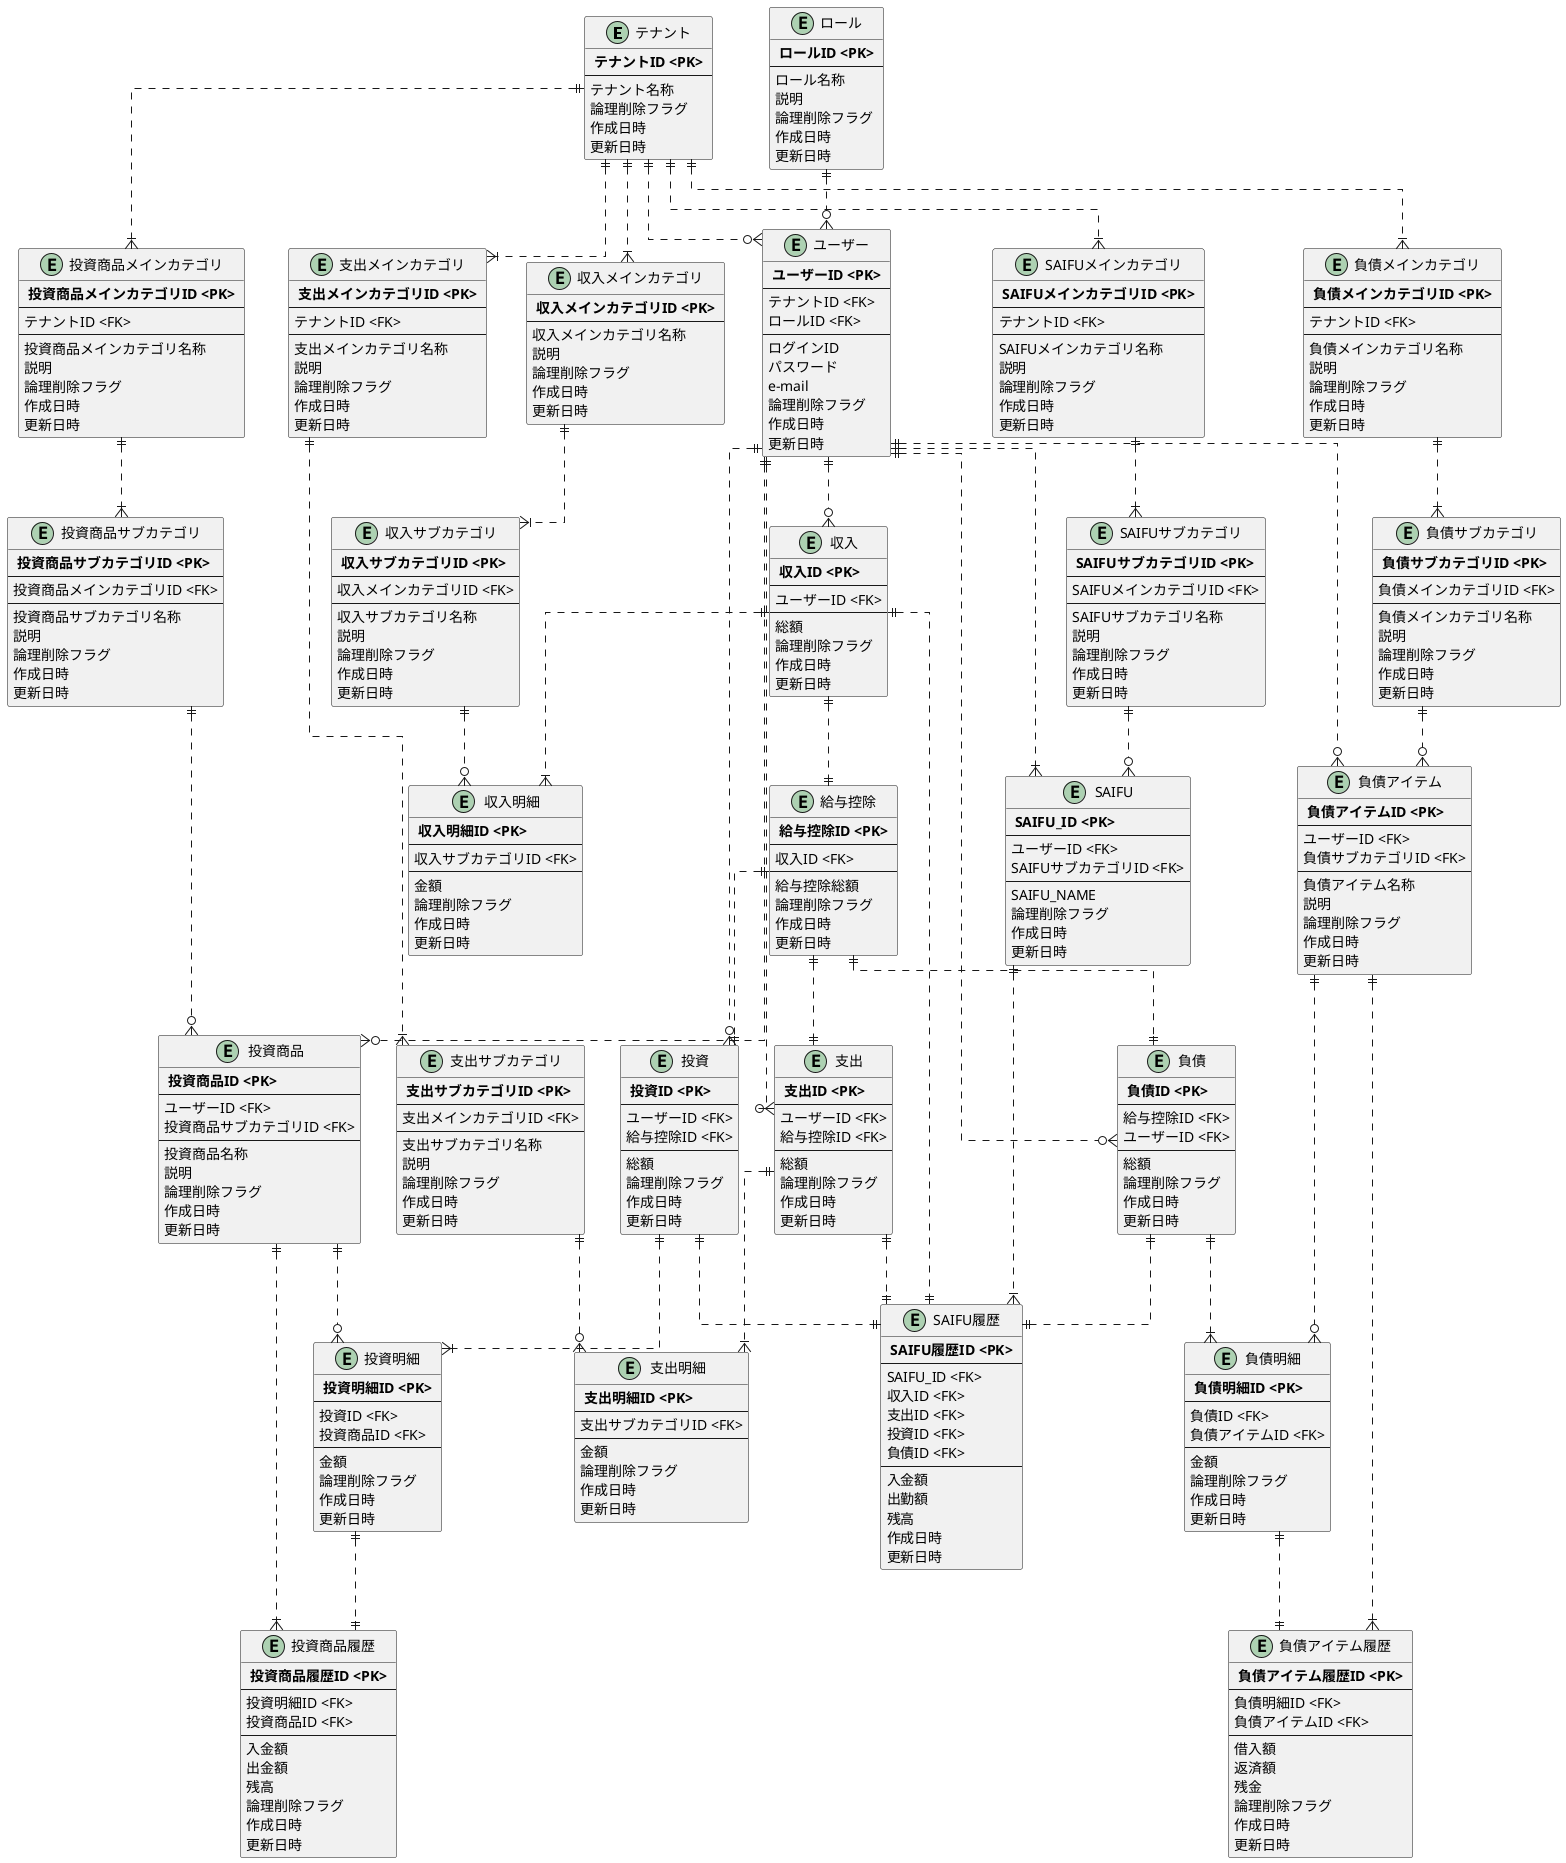 
@startuml ER_Concept
skinparam linetype ortho

' Entity
entity "テナント" as tenant {
  ** テナントID <PK> **
  --
  テナント名称
  論理削除フラグ
  作成日時
  更新日時
}

entity "ユーザー" as user {
  ** ユーザーID <PK> **
  --
  テナントID <FK>
  ロールID <FK>
  --
  ログインID
  パスワード
  e-mail
  論理削除フラグ
  作成日時
  更新日時
}

entity "ロール" as role {
  ** ロールID <PK> **
  --
  ロール名称
  説明
  論理削除フラグ
  作成日時
  更新日時
}

entity "SAIFU" as saifu {
  ** SAIFU_ID <PK> **
  --
  ユーザーID <FK>
  SAIFUサブカテゴリID <FK>
  --
  SAIFU_NAME
  論理削除フラグ
  作成日時
  更新日時
}

entity "SAIFUメインカテゴリ" as saifuCategoryMain {
  ** SAIFUメインカテゴリID <PK> **
  --
  テナントID <FK>
  --
  SAIFUメインカテゴリ名称
  説明
  論理削除フラグ
  作成日時
  更新日時
}

entity "SAIFUサブカテゴリ" as saifuCategorySub {
  ** SAIFUサブカテゴリID <PK> **
  --
  SAIFUメインカテゴリID <FK>
  --
  SAIFUサブカテゴリ名称
  説明
  論理削除フラグ
  作成日時
  更新日時
}

entity "SAIFU履歴" as saifuHistory {
  ** SAIFU履歴ID <PK> **
  --
  SAIFU_ID <FK>
  収入ID <FK>
  支出ID <FK>
  投資ID <FK>
  負債ID <FK>
  --
  入金額
  出勤額
  残高
  作成日時
  更新日時
}

entity "収入" as income {
  ** 収入ID <PK> **
  --
  ユーザーID <FK>
  --
  総額
  論理削除フラグ
  作成日時
  更新日時
}

entity "収入明細" as incomeDetail {
  ** 収入明細ID <PK> **
  --
  収入サブカテゴリID <FK>
  --
  金額
  論理削除フラグ
  作成日時
  更新日時
}

entity "収入メインカテゴリ" as incomeCategoryMain {
  ** 収入メインカテゴリID <PK> **
  --
  収入メインカテゴリ名称
  説明
  論理削除フラグ
  作成日時
  更新日時
}

entity "収入サブカテゴリ" as incomeCategorySub {
  ** 収入サブカテゴリID <PK> **
  --
  収入メインカテゴリID <FK>
  --
  収入サブカテゴリ名称
  説明
  論理削除フラグ
  作成日時
  更新日時
}

entity "給与控除" as salaryDeduction {
  ** 給与控除ID <PK> **
  --
  収入ID <FK>
  --
  給与控除総額
  論理削除フラグ
  作成日時
  更新日時
}

entity "支出" as expense {
  ** 支出ID <PK> **
  --
  ユーザーID <FK>
  給与控除ID <FK>
  --
  総額
  論理削除フラグ
  作成日時
  更新日時
}

entity "支出明細" as expenseDetail {
  ** 支出明細ID <PK> **
  --
  支出サブカテゴリID <FK>
  --
  金額
  論理削除フラグ
  作成日時
  更新日時
}

entity "支出メインカテゴリ" as expenseCategoryMain {
  ** 支出メインカテゴリID <PK> **
  --
  テナントID <FK>
  --
  支出メインカテゴリ名称
  説明
  論理削除フラグ
  作成日時
  更新日時
}

entity "支出サブカテゴリ" as expenseCategorySub {
  ** 支出サブカテゴリID <PK> **
  --
  支出メインカテゴリID <FK>
  --
  支出サブカテゴリ名称
  説明
  論理削除フラグ
  作成日時
  更新日時
}

entity "投資" as investment {
  ** 投資ID <PK> **
  --
  ユーザーID <FK>
  給与控除ID <FK>
  --
  総額
  論理削除フラグ
  作成日時
  更新日時
}

entity "投資明細" as investmentDetail {
  ** 投資明細ID <PK> **
  --
  投資ID <FK>
  投資商品ID <FK>
  --
  金額
  論理削除フラグ
  作成日時
  更新日時
}

entity "投資商品" as investmentItem {
  ** 投資商品ID <PK> **
  --
  ユーザーID <FK>
  投資商品サブカテゴリID <FK>
  --
  投資商品名称
  説明
  論理削除フラグ
  作成日時
  更新日時
}

entity "投資商品履歴" as investmentItemHistory {
  ** 投資商品履歴ID <PK> **
  --
  投資明細ID <FK>
  投資商品ID <FK>
  --
  入金額
  出金額
  残高
  論理削除フラグ
  作成日時
  更新日時
}

entity "投資商品メインカテゴリ" as investmentItemCategoryMain {
  ** 投資商品メインカテゴリID <PK> **
  --
  テナントID <FK>
  --
  投資商品メインカテゴリ名称
  説明
  論理削除フラグ
  作成日時
  更新日時
}

entity "投資商品サブカテゴリ" as investmentItemCategorySub {
  ** 投資商品サブカテゴリID <PK> **
  --
  投資商品メインカテゴリID <FK>
  --
  投資商品サブカテゴリ名称
  説明
  論理削除フラグ
  作成日時
  更新日時
}

entity "負債" as debt {
  ** 負債ID <PK> **
  --
  給与控除ID <FK>
  ユーザーID <FK>
  --
  総額
  論理削除フラグ
  作成日時
  更新日時
}

entity "負債明細" as debtDetail {
  ** 負債明細ID <PK> **
  --
  負債ID <FK>
  負債アイテムID <FK>
  --
  金額
  論理削除フラグ
  作成日時
  更新日時
}

entity "負債アイテム" as debtItem {
  ** 負債アイテムID <PK> **
  --
  ユーザーID <FK>
  負債サブカテゴリID <FK>
  --
  負債アイテム名称
  説明
  論理削除フラグ
  作成日時
  更新日時
}

entity "負債アイテム履歴" as debtItemHistory {
  ** 負債アイテム履歴ID <PK> **
  --
  負債明細ID <FK>
  負債アイテムID <FK>
  --
  借入額
  返済額
  残金
  論理削除フラグ
  作成日時
  更新日時
}

entity "負債メインカテゴリ" as debtCategoryMain {
  ** 負債メインカテゴリID <PK> **
  --
  テナントID <FK>
  --
  負債メインカテゴリ名称
  説明
  論理削除フラグ
  作成日時
  更新日時
}

entity "負債サブカテゴリ" as debtCategorySub {
  ** 負債サブカテゴリID <PK> **
  --
  負債メインカテゴリID <FK>
  --
  負債メインカテゴリ名称
  説明
  論理削除フラグ
  作成日時
  更新日時
}

' Relation

' Account
tenant ||..o{user
role ||..o{user

' SAIFU
user ||..|{saifu
saifu ||..|{saifuHistory
tenant ||..|{saifuCategoryMain
saifuCategoryMain ||..|{saifuCategorySub
saifuCategorySub ||..o{saifu

' Income
tenant ||..|{incomeCategoryMain
incomeCategoryMain ||..|{incomeCategorySub
incomeCategorySub ||..o{incomeDetail
user ||..o{income
income ||..|{incomeDetail
income ||..||saifuHistory
income ||..||salaryDeduction
salaryDeduction ||..||investment
salaryDeduction ||..||expense
salaryDeduction ||..||debt

' Expense
tenant ||..|{expenseCategoryMain
expenseCategoryMain ||..|{expenseCategorySub
expenseCategorySub ||..o{expenseDetail
expense ||..|{expenseDetail
expense ||..||saifuHistory
user ||..o{expense

' Investment
tenant ||..|{investmentItemCategoryMain
investmentItemCategoryMain ||..|{investmentItemCategorySub
investmentItemCategorySub ||..o{investmentItem
investment ||..|{investmentDetail
investment ||..||saifuHistory
investmentDetail ||..||investmentItemHistory
investmentItem ||..|{investmentItemHistory
investmentItem ||..o{investmentDetail
user ||..o{investment
user ||..o{investmentItem

' Debt
tenant ||..|{debtCategoryMain
debtCategoryMain ||..|{debtCategorySub
debtCategorySub ||..o{debtItem
debt ||..|{debtDetail
debt ||..||saifuHistory
debtDetail ||..||debtItemHistory
debtItem ||..o{debtDetail
debtItem ||..|{debtItemHistory
user ||..o{debt
user ||..o{debtItem

@enduml